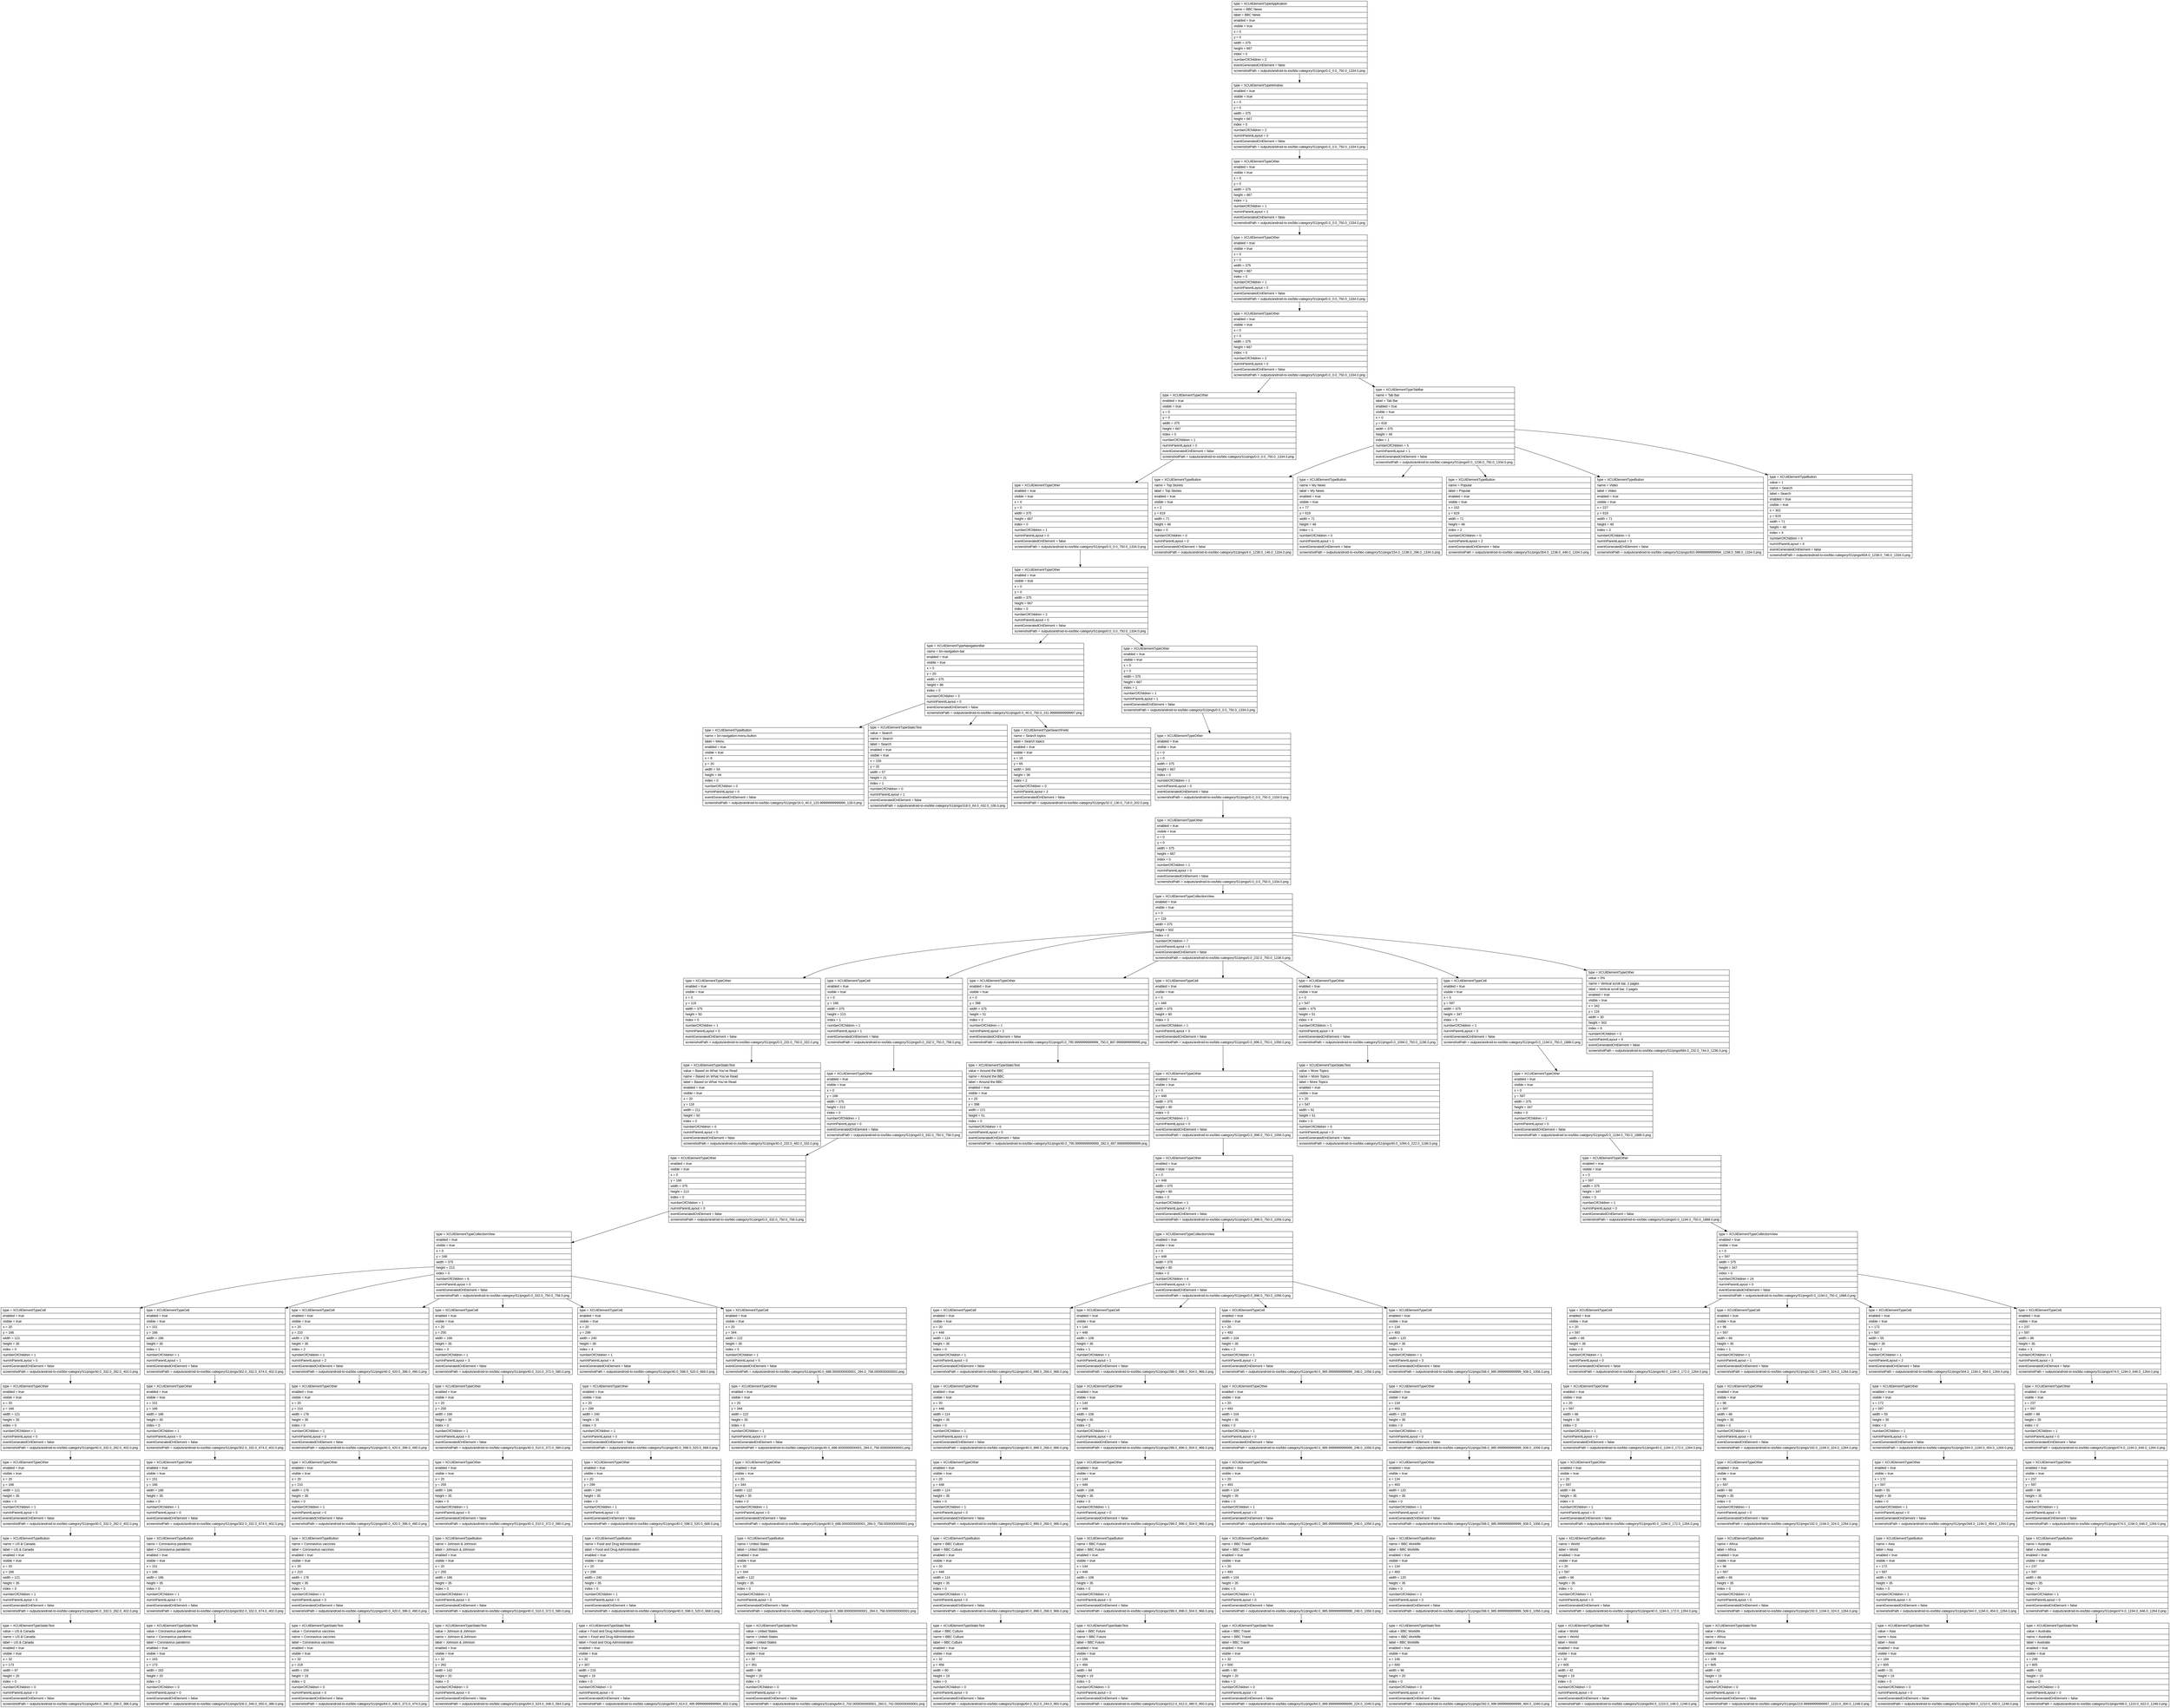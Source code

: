 digraph Layout {

	node [shape=record fontname=Arial];

	0	[label="{type = XCUIElementTypeApplication\l|name = BBC News\l|label = BBC News\l|enabled = true\l|visible = true\l|x = 0\l|y = 0\l|width = 375\l|height = 667\l|index = 0\l|numberOfChildren = 2\l|eventGeneratedOnElement = false \l|screenshotPath = outputs/android-to-ios/bbc-category/S1/pngs/0.0_0.0_750.0_1334.0.png\l}"]
	1	[label="{type = XCUIElementTypeWindow\l|enabled = true\l|visible = true\l|x = 0\l|y = 0\l|width = 375\l|height = 667\l|index = 0\l|numberOfChildren = 2\l|numInParentLayout = 0\l|eventGeneratedOnElement = false \l|screenshotPath = outputs/android-to-ios/bbc-category/S1/pngs/0.0_0.0_750.0_1334.0.png\l}"]
	2	[label="{type = XCUIElementTypeOther\l|enabled = true\l|visible = true\l|x = 0\l|y = 0\l|width = 375\l|height = 667\l|index = 1\l|numberOfChildren = 1\l|numInParentLayout = 1\l|eventGeneratedOnElement = false \l|screenshotPath = outputs/android-to-ios/bbc-category/S1/pngs/0.0_0.0_750.0_1334.0.png\l}"]
	3	[label="{type = XCUIElementTypeOther\l|enabled = true\l|visible = true\l|x = 0\l|y = 0\l|width = 375\l|height = 667\l|index = 0\l|numberOfChildren = 1\l|numInParentLayout = 0\l|eventGeneratedOnElement = false \l|screenshotPath = outputs/android-to-ios/bbc-category/S1/pngs/0.0_0.0_750.0_1334.0.png\l}"]
	4	[label="{type = XCUIElementTypeOther\l|enabled = true\l|visible = true\l|x = 0\l|y = 0\l|width = 375\l|height = 667\l|index = 0\l|numberOfChildren = 2\l|numInParentLayout = 0\l|eventGeneratedOnElement = false \l|screenshotPath = outputs/android-to-ios/bbc-category/S1/pngs/0.0_0.0_750.0_1334.0.png\l}"]
	5	[label="{type = XCUIElementTypeOther\l|enabled = true\l|visible = true\l|x = 0\l|y = 0\l|width = 375\l|height = 667\l|index = 0\l|numberOfChildren = 1\l|numInParentLayout = 0\l|eventGeneratedOnElement = false \l|screenshotPath = outputs/android-to-ios/bbc-category/S1/pngs/0.0_0.0_750.0_1334.0.png\l}"]
	6	[label="{type = XCUIElementTypeTabBar\l|name = Tab Bar\l|label = Tab Bar\l|enabled = true\l|visible = true\l|x = 0\l|y = 618\l|width = 375\l|height = 49\l|index = 1\l|numberOfChildren = 5\l|numInParentLayout = 1\l|eventGeneratedOnElement = false \l|screenshotPath = outputs/android-to-ios/bbc-category/S1/pngs/0.0_1236.0_750.0_1334.0.png\l}"]
	7	[label="{type = XCUIElementTypeOther\l|enabled = true\l|visible = true\l|x = 0\l|y = 0\l|width = 375\l|height = 667\l|index = 0\l|numberOfChildren = 1\l|numInParentLayout = 0\l|eventGeneratedOnElement = false \l|screenshotPath = outputs/android-to-ios/bbc-category/S1/pngs/0.0_0.0_750.0_1334.0.png\l}"]
	8	[label="{type = XCUIElementTypeButton\l|name = Top Stories\l|label = Top Stories\l|enabled = true\l|visible = true\l|x = 2\l|y = 619\l|width = 71\l|height = 48\l|index = 0\l|numberOfChildren = 0\l|numInParentLayout = 0\l|eventGeneratedOnElement = false \l|screenshotPath = outputs/android-to-ios/bbc-category/S1/pngs/4.0_1238.0_146.0_1334.0.png\l}"]
	9	[label="{type = XCUIElementTypeButton\l|name = My News\l|label = My News\l|enabled = true\l|visible = true\l|x = 77\l|y = 619\l|width = 71\l|height = 48\l|index = 1\l|numberOfChildren = 0\l|numInParentLayout = 1\l|eventGeneratedOnElement = false \l|screenshotPath = outputs/android-to-ios/bbc-category/S1/pngs/154.0_1238.0_296.0_1334.0.png\l}"]
	10	[label="{type = XCUIElementTypeButton\l|name = Popular\l|label = Popular\l|enabled = true\l|visible = true\l|x = 152\l|y = 619\l|width = 71\l|height = 48\l|index = 2\l|numberOfChildren = 0\l|numInParentLayout = 2\l|eventGeneratedOnElement = false \l|screenshotPath = outputs/android-to-ios/bbc-category/S1/pngs/304.0_1238.0_446.0_1334.0.png\l}"]
	11	[label="{type = XCUIElementTypeButton\l|name = Video\l|label = Video\l|enabled = true\l|visible = true\l|x = 227\l|y = 619\l|width = 71\l|height = 48\l|index = 3\l|numberOfChildren = 0\l|numInParentLayout = 3\l|eventGeneratedOnElement = false \l|screenshotPath = outputs/android-to-ios/bbc-category/S1/pngs/453.99999999999994_1238.0_596.0_1334.0.png\l}"]
	12	[label="{type = XCUIElementTypeButton\l|value = 1\l|name = Search\l|label = Search\l|enabled = true\l|visible = true\l|x = 302\l|y = 619\l|width = 71\l|height = 48\l|index = 4\l|numberOfChildren = 0\l|numInParentLayout = 4\l|eventGeneratedOnElement = false \l|screenshotPath = outputs/android-to-ios/bbc-category/S1/pngs/604.0_1238.0_746.0_1334.0.png\l}"]
	13	[label="{type = XCUIElementTypeOther\l|enabled = true\l|visible = true\l|x = 0\l|y = 0\l|width = 375\l|height = 667\l|index = 0\l|numberOfChildren = 2\l|numInParentLayout = 0\l|eventGeneratedOnElement = false \l|screenshotPath = outputs/android-to-ios/bbc-category/S1/pngs/0.0_0.0_750.0_1334.0.png\l}"]
	14	[label="{type = XCUIElementTypeNavigationBar\l|name = bn-navigation-bar\l|enabled = true\l|visible = true\l|x = 0\l|y = 20\l|width = 375\l|height = 96\l|index = 0\l|numberOfChildren = 3\l|numInParentLayout = 0\l|eventGeneratedOnElement = false \l|screenshotPath = outputs/android-to-ios/bbc-category/S1/pngs/0.0_40.0_750.0_231.99999999999997.png\l}"]
	15	[label="{type = XCUIElementTypeOther\l|enabled = true\l|visible = true\l|x = 0\l|y = 0\l|width = 375\l|height = 667\l|index = 1\l|numberOfChildren = 1\l|numInParentLayout = 1\l|eventGeneratedOnElement = false \l|screenshotPath = outputs/android-to-ios/bbc-category/S1/pngs/0.0_0.0_750.0_1334.0.png\l}"]
	16	[label="{type = XCUIElementTypeButton\l|name = bn-navigation-menu-button\l|label = Menu\l|enabled = true\l|visible = true\l|x = 8\l|y = 20\l|width = 54\l|height = 44\l|index = 0\l|numberOfChildren = 0\l|numInParentLayout = 0\l|eventGeneratedOnElement = false \l|screenshotPath = outputs/android-to-ios/bbc-category/S1/pngs/16.0_40.0_123.99999999999999_128.0.png\l}"]
	17	[label="{type = XCUIElementTypeStaticText\l|value = Search\l|name = Search\l|label = Search\l|enabled = true\l|visible = true\l|x = 159\l|y = 32\l|width = 57\l|height = 21\l|index = 1\l|numberOfChildren = 0\l|numInParentLayout = 1\l|eventGeneratedOnElement = false \l|screenshotPath = outputs/android-to-ios/bbc-category/S1/pngs/318.0_64.0_432.0_106.0.png\l}"]
	18	[label="{type = XCUIElementTypeSearchField\l|name = Search topics\l|label = Search topics\l|enabled = true\l|visible = true\l|x = 16\l|y = 65\l|width = 343\l|height = 36\l|index = 2\l|numberOfChildren = 0\l|numInParentLayout = 2\l|eventGeneratedOnElement = false \l|screenshotPath = outputs/android-to-ios/bbc-category/S1/pngs/32.0_130.0_718.0_202.0.png\l}"]
	19	[label="{type = XCUIElementTypeOther\l|enabled = true\l|visible = true\l|x = 0\l|y = 0\l|width = 375\l|height = 667\l|index = 0\l|numberOfChildren = 1\l|numInParentLayout = 0\l|eventGeneratedOnElement = false \l|screenshotPath = outputs/android-to-ios/bbc-category/S1/pngs/0.0_0.0_750.0_1334.0.png\l}"]
	20	[label="{type = XCUIElementTypeOther\l|enabled = true\l|visible = true\l|x = 0\l|y = 0\l|width = 375\l|height = 667\l|index = 0\l|numberOfChildren = 1\l|numInParentLayout = 0\l|eventGeneratedOnElement = false \l|screenshotPath = outputs/android-to-ios/bbc-category/S1/pngs/0.0_0.0_750.0_1334.0.png\l}"]
	21	[label="{type = XCUIElementTypeCollectionView\l|enabled = true\l|visible = true\l|x = 0\l|y = 116\l|width = 375\l|height = 502\l|index = 0\l|numberOfChildren = 7\l|numInParentLayout = 0\l|eventGeneratedOnElement = false \l|screenshotPath = outputs/android-to-ios/bbc-category/S1/pngs/0.0_232.0_750.0_1236.0.png\l}"]
	22	[label="{type = XCUIElementTypeOther\l|enabled = true\l|visible = true\l|x = 0\l|y = 116\l|width = 375\l|height = 50\l|index = 0\l|numberOfChildren = 1\l|numInParentLayout = 0\l|eventGeneratedOnElement = false \l|screenshotPath = outputs/android-to-ios/bbc-category/S1/pngs/0.0_232.0_750.0_332.0.png\l}"]
	23	[label="{type = XCUIElementTypeCell\l|enabled = true\l|visible = true\l|x = 0\l|y = 166\l|width = 375\l|height = 213\l|index = 1\l|numberOfChildren = 1\l|numInParentLayout = 1\l|eventGeneratedOnElement = false \l|screenshotPath = outputs/android-to-ios/bbc-category/S1/pngs/0.0_332.0_750.0_758.0.png\l}"]
	24	[label="{type = XCUIElementTypeOther\l|enabled = true\l|visible = true\l|x = 0\l|y = 398\l|width = 375\l|height = 51\l|index = 2\l|numberOfChildren = 1\l|numInParentLayout = 2\l|eventGeneratedOnElement = false \l|screenshotPath = outputs/android-to-ios/bbc-category/S1/pngs/0.0_795.9999999999999_750.0_897.9999999999999.png\l}"]
	25	[label="{type = XCUIElementTypeCell\l|enabled = true\l|visible = true\l|x = 0\l|y = 448\l|width = 375\l|height = 80\l|index = 3\l|numberOfChildren = 1\l|numInParentLayout = 3\l|eventGeneratedOnElement = false \l|screenshotPath = outputs/android-to-ios/bbc-category/S1/pngs/0.0_896.0_750.0_1056.0.png\l}"]
	26	[label="{type = XCUIElementTypeOther\l|enabled = true\l|visible = true\l|x = 0\l|y = 547\l|width = 375\l|height = 51\l|index = 4\l|numberOfChildren = 1\l|numInParentLayout = 4\l|eventGeneratedOnElement = false \l|screenshotPath = outputs/android-to-ios/bbc-category/S1/pngs/0.0_1094.0_750.0_1196.0.png\l}"]
	27	[label="{type = XCUIElementTypeCell\l|enabled = true\l|visible = true\l|x = 0\l|y = 597\l|width = 375\l|height = 347\l|index = 5\l|numberOfChildren = 1\l|numInParentLayout = 5\l|eventGeneratedOnElement = false \l|screenshotPath = outputs/android-to-ios/bbc-category/S1/pngs/0.0_1194.0_750.0_1888.0.png\l}"]
	28	[label="{type = XCUIElementTypeOther\l|value = 0%\l|name = Vertical scroll bar, 2 pages\l|label = Vertical scroll bar, 2 pages\l|enabled = true\l|visible = true\l|x = 342\l|y = 116\l|width = 30\l|height = 502\l|index = 6\l|numberOfChildren = 0\l|numInParentLayout = 6\l|eventGeneratedOnElement = false \l|screenshotPath = outputs/android-to-ios/bbc-category/S1/pngs/684.0_232.0_744.0_1236.0.png\l}"]
	29	[label="{type = XCUIElementTypeStaticText\l|value = Based on What You've Read\l|name = Based on What You've Read\l|label = Based on What You've Read\l|enabled = true\l|visible = true\l|x = 20\l|y = 116\l|width = 211\l|height = 50\l|index = 0\l|numberOfChildren = 0\l|numInParentLayout = 0\l|eventGeneratedOnElement = false \l|screenshotPath = outputs/android-to-ios/bbc-category/S1/pngs/40.0_232.0_462.0_332.0.png\l}"]
	30	[label="{type = XCUIElementTypeOther\l|enabled = true\l|visible = true\l|x = 0\l|y = 166\l|width = 375\l|height = 213\l|index = 0\l|numberOfChildren = 1\l|numInParentLayout = 0\l|eventGeneratedOnElement = false \l|screenshotPath = outputs/android-to-ios/bbc-category/S1/pngs/0.0_332.0_750.0_758.0.png\l}"]
	31	[label="{type = XCUIElementTypeStaticText\l|value = Around the BBC\l|name = Around the BBC\l|label = Around the BBC\l|enabled = true\l|visible = true\l|x = 20\l|y = 398\l|width = 121\l|height = 51\l|index = 0\l|numberOfChildren = 0\l|numInParentLayout = 0\l|eventGeneratedOnElement = false \l|screenshotPath = outputs/android-to-ios/bbc-category/S1/pngs/40.0_795.9999999999999_282.0_897.9999999999999.png\l}"]
	32	[label="{type = XCUIElementTypeOther\l|enabled = true\l|visible = true\l|x = 0\l|y = 448\l|width = 375\l|height = 80\l|index = 0\l|numberOfChildren = 1\l|numInParentLayout = 0\l|eventGeneratedOnElement = false \l|screenshotPath = outputs/android-to-ios/bbc-category/S1/pngs/0.0_896.0_750.0_1056.0.png\l}"]
	33	[label="{type = XCUIElementTypeStaticText\l|value = More Topics\l|name = More Topics\l|label = More Topics\l|enabled = true\l|visible = true\l|x = 20\l|y = 547\l|width = 91\l|height = 51\l|index = 0\l|numberOfChildren = 0\l|numInParentLayout = 0\l|eventGeneratedOnElement = false \l|screenshotPath = outputs/android-to-ios/bbc-category/S1/pngs/40.0_1094.0_222.0_1196.0.png\l}"]
	34	[label="{type = XCUIElementTypeOther\l|enabled = true\l|visible = true\l|x = 0\l|y = 597\l|width = 375\l|height = 347\l|index = 0\l|numberOfChildren = 1\l|numInParentLayout = 0\l|eventGeneratedOnElement = false \l|screenshotPath = outputs/android-to-ios/bbc-category/S1/pngs/0.0_1194.0_750.0_1888.0.png\l}"]
	35	[label="{type = XCUIElementTypeOther\l|enabled = true\l|visible = true\l|x = 0\l|y = 166\l|width = 375\l|height = 213\l|index = 0\l|numberOfChildren = 1\l|numInParentLayout = 0\l|eventGeneratedOnElement = false \l|screenshotPath = outputs/android-to-ios/bbc-category/S1/pngs/0.0_332.0_750.0_758.0.png\l}"]
	36	[label="{type = XCUIElementTypeOther\l|enabled = true\l|visible = true\l|x = 0\l|y = 448\l|width = 375\l|height = 80\l|index = 0\l|numberOfChildren = 1\l|numInParentLayout = 0\l|eventGeneratedOnElement = false \l|screenshotPath = outputs/android-to-ios/bbc-category/S1/pngs/0.0_896.0_750.0_1056.0.png\l}"]
	37	[label="{type = XCUIElementTypeOther\l|enabled = true\l|visible = true\l|x = 0\l|y = 597\l|width = 375\l|height = 347\l|index = 0\l|numberOfChildren = 1\l|numInParentLayout = 0\l|eventGeneratedOnElement = false \l|screenshotPath = outputs/android-to-ios/bbc-category/S1/pngs/0.0_1194.0_750.0_1888.0.png\l}"]
	38	[label="{type = XCUIElementTypeCollectionView\l|enabled = true\l|visible = true\l|x = 0\l|y = 166\l|width = 375\l|height = 213\l|index = 0\l|numberOfChildren = 6\l|numInParentLayout = 0\l|eventGeneratedOnElement = false \l|screenshotPath = outputs/android-to-ios/bbc-category/S1/pngs/0.0_332.0_750.0_758.0.png\l}"]
	39	[label="{type = XCUIElementTypeCollectionView\l|enabled = true\l|visible = true\l|x = 0\l|y = 448\l|width = 375\l|height = 80\l|index = 0\l|numberOfChildren = 4\l|numInParentLayout = 0\l|eventGeneratedOnElement = false \l|screenshotPath = outputs/android-to-ios/bbc-category/S1/pngs/0.0_896.0_750.0_1056.0.png\l}"]
	40	[label="{type = XCUIElementTypeCollectionView\l|enabled = true\l|visible = true\l|x = 0\l|y = 597\l|width = 375\l|height = 347\l|index = 0\l|numberOfChildren = 24\l|numInParentLayout = 0\l|eventGeneratedOnElement = false \l|screenshotPath = outputs/android-to-ios/bbc-category/S1/pngs/0.0_1194.0_750.0_1888.0.png\l}"]
	41	[label="{type = XCUIElementTypeCell\l|enabled = true\l|visible = true\l|x = 20\l|y = 166\l|width = 121\l|height = 35\l|index = 0\l|numberOfChildren = 1\l|numInParentLayout = 0\l|eventGeneratedOnElement = false \l|screenshotPath = outputs/android-to-ios/bbc-category/S1/pngs/40.0_332.0_282.0_402.0.png\l}"]
	42	[label="{type = XCUIElementTypeCell\l|enabled = true\l|visible = true\l|x = 151\l|y = 166\l|width = 186\l|height = 35\l|index = 1\l|numberOfChildren = 1\l|numInParentLayout = 1\l|eventGeneratedOnElement = false \l|screenshotPath = outputs/android-to-ios/bbc-category/S1/pngs/302.0_332.0_674.0_402.0.png\l}"]
	43	[label="{type = XCUIElementTypeCell\l|enabled = true\l|visible = true\l|x = 20\l|y = 210\l|width = 178\l|height = 35\l|index = 2\l|numberOfChildren = 1\l|numInParentLayout = 2\l|eventGeneratedOnElement = false \l|screenshotPath = outputs/android-to-ios/bbc-category/S1/pngs/40.0_420.0_396.0_490.0.png\l}"]
	44	[label="{type = XCUIElementTypeCell\l|enabled = true\l|visible = true\l|x = 20\l|y = 255\l|width = 166\l|height = 35\l|index = 3\l|numberOfChildren = 1\l|numInParentLayout = 3\l|eventGeneratedOnElement = false \l|screenshotPath = outputs/android-to-ios/bbc-category/S1/pngs/40.0_510.0_372.0_580.0.png\l}"]
	45	[label="{type = XCUIElementTypeCell\l|enabled = true\l|visible = true\l|x = 20\l|y = 299\l|width = 240\l|height = 35\l|index = 4\l|numberOfChildren = 1\l|numInParentLayout = 4\l|eventGeneratedOnElement = false \l|screenshotPath = outputs/android-to-ios/bbc-category/S1/pngs/40.0_598.0_520.0_668.0.png\l}"]
	46	[label="{type = XCUIElementTypeCell\l|enabled = true\l|visible = true\l|x = 20\l|y = 344\l|width = 122\l|height = 35\l|index = 5\l|numberOfChildren = 1\l|numInParentLayout = 5\l|eventGeneratedOnElement = false \l|screenshotPath = outputs/android-to-ios/bbc-category/S1/pngs/40.0_688.0000000000001_284.0_758.0000000000001.png\l}"]
	47	[label="{type = XCUIElementTypeCell\l|enabled = true\l|visible = true\l|x = 20\l|y = 448\l|width = 114\l|height = 35\l|index = 0\l|numberOfChildren = 1\l|numInParentLayout = 0\l|eventGeneratedOnElement = false \l|screenshotPath = outputs/android-to-ios/bbc-category/S1/pngs/40.0_896.0_268.0_966.0.png\l}"]
	48	[label="{type = XCUIElementTypeCell\l|enabled = true\l|visible = true\l|x = 144\l|y = 448\l|width = 108\l|height = 35\l|index = 1\l|numberOfChildren = 1\l|numInParentLayout = 1\l|eventGeneratedOnElement = false \l|screenshotPath = outputs/android-to-ios/bbc-category/S1/pngs/288.0_896.0_504.0_966.0.png\l}"]
	49	[label="{type = XCUIElementTypeCell\l|enabled = true\l|visible = true\l|x = 20\l|y = 493\l|width = 104\l|height = 35\l|index = 2\l|numberOfChildren = 1\l|numInParentLayout = 2\l|eventGeneratedOnElement = false \l|screenshotPath = outputs/android-to-ios/bbc-category/S1/pngs/40.0_985.9999999999999_248.0_1056.0.png\l}"]
	50	[label="{type = XCUIElementTypeCell\l|enabled = true\l|visible = true\l|x = 134\l|y = 493\l|width = 120\l|height = 35\l|index = 3\l|numberOfChildren = 1\l|numInParentLayout = 3\l|eventGeneratedOnElement = false \l|screenshotPath = outputs/android-to-ios/bbc-category/S1/pngs/268.0_985.9999999999999_508.0_1056.0.png\l}"]
	51	[label="{type = XCUIElementTypeCell\l|enabled = true\l|visible = true\l|x = 20\l|y = 597\l|width = 66\l|height = 35\l|index = 0\l|numberOfChildren = 1\l|numInParentLayout = 0\l|eventGeneratedOnElement = false \l|screenshotPath = outputs/android-to-ios/bbc-category/S1/pngs/40.0_1194.0_172.0_1264.0.png\l}"]
	52	[label="{type = XCUIElementTypeCell\l|enabled = true\l|visible = true\l|x = 96\l|y = 597\l|width = 66\l|height = 35\l|index = 1\l|numberOfChildren = 1\l|numInParentLayout = 1\l|eventGeneratedOnElement = false \l|screenshotPath = outputs/android-to-ios/bbc-category/S1/pngs/192.0_1194.0_324.0_1264.0.png\l}"]
	53	[label="{type = XCUIElementTypeCell\l|enabled = true\l|visible = true\l|x = 172\l|y = 597\l|width = 55\l|height = 35\l|index = 2\l|numberOfChildren = 1\l|numInParentLayout = 2\l|eventGeneratedOnElement = false \l|screenshotPath = outputs/android-to-ios/bbc-category/S1/pngs/344.0_1194.0_454.0_1264.0.png\l}"]
	54	[label="{type = XCUIElementTypeCell\l|enabled = true\l|visible = true\l|x = 237\l|y = 597\l|width = 86\l|height = 35\l|index = 3\l|numberOfChildren = 1\l|numInParentLayout = 3\l|eventGeneratedOnElement = false \l|screenshotPath = outputs/android-to-ios/bbc-category/S1/pngs/474.0_1194.0_646.0_1264.0.png\l}"]
	55	[label="{type = XCUIElementTypeOther\l|enabled = true\l|visible = true\l|x = 20\l|y = 166\l|width = 121\l|height = 35\l|index = 0\l|numberOfChildren = 1\l|numInParentLayout = 0\l|eventGeneratedOnElement = false \l|screenshotPath = outputs/android-to-ios/bbc-category/S1/pngs/40.0_332.0_282.0_402.0.png\l}"]
	56	[label="{type = XCUIElementTypeOther\l|enabled = true\l|visible = true\l|x = 151\l|y = 166\l|width = 186\l|height = 35\l|index = 0\l|numberOfChildren = 1\l|numInParentLayout = 0\l|eventGeneratedOnElement = false \l|screenshotPath = outputs/android-to-ios/bbc-category/S1/pngs/302.0_332.0_674.0_402.0.png\l}"]
	57	[label="{type = XCUIElementTypeOther\l|enabled = true\l|visible = true\l|x = 20\l|y = 210\l|width = 178\l|height = 35\l|index = 0\l|numberOfChildren = 1\l|numInParentLayout = 0\l|eventGeneratedOnElement = false \l|screenshotPath = outputs/android-to-ios/bbc-category/S1/pngs/40.0_420.0_396.0_490.0.png\l}"]
	58	[label="{type = XCUIElementTypeOther\l|enabled = true\l|visible = true\l|x = 20\l|y = 255\l|width = 166\l|height = 35\l|index = 0\l|numberOfChildren = 1\l|numInParentLayout = 0\l|eventGeneratedOnElement = false \l|screenshotPath = outputs/android-to-ios/bbc-category/S1/pngs/40.0_510.0_372.0_580.0.png\l}"]
	59	[label="{type = XCUIElementTypeOther\l|enabled = true\l|visible = true\l|x = 20\l|y = 299\l|width = 240\l|height = 35\l|index = 0\l|numberOfChildren = 1\l|numInParentLayout = 0\l|eventGeneratedOnElement = false \l|screenshotPath = outputs/android-to-ios/bbc-category/S1/pngs/40.0_598.0_520.0_668.0.png\l}"]
	60	[label="{type = XCUIElementTypeOther\l|enabled = true\l|visible = true\l|x = 20\l|y = 344\l|width = 122\l|height = 35\l|index = 0\l|numberOfChildren = 1\l|numInParentLayout = 0\l|eventGeneratedOnElement = false \l|screenshotPath = outputs/android-to-ios/bbc-category/S1/pngs/40.0_688.0000000000001_284.0_758.0000000000001.png\l}"]
	61	[label="{type = XCUIElementTypeOther\l|enabled = true\l|visible = true\l|x = 20\l|y = 448\l|width = 114\l|height = 35\l|index = 0\l|numberOfChildren = 1\l|numInParentLayout = 0\l|eventGeneratedOnElement = false \l|screenshotPath = outputs/android-to-ios/bbc-category/S1/pngs/40.0_896.0_268.0_966.0.png\l}"]
	62	[label="{type = XCUIElementTypeOther\l|enabled = true\l|visible = true\l|x = 144\l|y = 448\l|width = 108\l|height = 35\l|index = 0\l|numberOfChildren = 1\l|numInParentLayout = 0\l|eventGeneratedOnElement = false \l|screenshotPath = outputs/android-to-ios/bbc-category/S1/pngs/288.0_896.0_504.0_966.0.png\l}"]
	63	[label="{type = XCUIElementTypeOther\l|enabled = true\l|visible = true\l|x = 20\l|y = 493\l|width = 104\l|height = 35\l|index = 0\l|numberOfChildren = 1\l|numInParentLayout = 0\l|eventGeneratedOnElement = false \l|screenshotPath = outputs/android-to-ios/bbc-category/S1/pngs/40.0_985.9999999999999_248.0_1056.0.png\l}"]
	64	[label="{type = XCUIElementTypeOther\l|enabled = true\l|visible = true\l|x = 134\l|y = 493\l|width = 120\l|height = 35\l|index = 0\l|numberOfChildren = 1\l|numInParentLayout = 0\l|eventGeneratedOnElement = false \l|screenshotPath = outputs/android-to-ios/bbc-category/S1/pngs/268.0_985.9999999999999_508.0_1056.0.png\l}"]
	65	[label="{type = XCUIElementTypeOther\l|enabled = true\l|visible = true\l|x = 20\l|y = 597\l|width = 66\l|height = 35\l|index = 0\l|numberOfChildren = 1\l|numInParentLayout = 0\l|eventGeneratedOnElement = false \l|screenshotPath = outputs/android-to-ios/bbc-category/S1/pngs/40.0_1194.0_172.0_1264.0.png\l}"]
	66	[label="{type = XCUIElementTypeOther\l|enabled = true\l|visible = true\l|x = 96\l|y = 597\l|width = 66\l|height = 35\l|index = 0\l|numberOfChildren = 1\l|numInParentLayout = 0\l|eventGeneratedOnElement = false \l|screenshotPath = outputs/android-to-ios/bbc-category/S1/pngs/192.0_1194.0_324.0_1264.0.png\l}"]
	67	[label="{type = XCUIElementTypeOther\l|enabled = true\l|visible = true\l|x = 172\l|y = 597\l|width = 55\l|height = 35\l|index = 0\l|numberOfChildren = 1\l|numInParentLayout = 0\l|eventGeneratedOnElement = false \l|screenshotPath = outputs/android-to-ios/bbc-category/S1/pngs/344.0_1194.0_454.0_1264.0.png\l}"]
	68	[label="{type = XCUIElementTypeOther\l|enabled = true\l|visible = true\l|x = 237\l|y = 597\l|width = 86\l|height = 35\l|index = 0\l|numberOfChildren = 1\l|numInParentLayout = 0\l|eventGeneratedOnElement = false \l|screenshotPath = outputs/android-to-ios/bbc-category/S1/pngs/474.0_1194.0_646.0_1264.0.png\l}"]
	69	[label="{type = XCUIElementTypeOther\l|enabled = true\l|visible = true\l|x = 20\l|y = 166\l|width = 121\l|height = 35\l|index = 0\l|numberOfChildren = 1\l|numInParentLayout = 0\l|eventGeneratedOnElement = false \l|screenshotPath = outputs/android-to-ios/bbc-category/S1/pngs/40.0_332.0_282.0_402.0.png\l}"]
	70	[label="{type = XCUIElementTypeOther\l|enabled = true\l|visible = true\l|x = 151\l|y = 166\l|width = 186\l|height = 35\l|index = 0\l|numberOfChildren = 1\l|numInParentLayout = 0\l|eventGeneratedOnElement = false \l|screenshotPath = outputs/android-to-ios/bbc-category/S1/pngs/302.0_332.0_674.0_402.0.png\l}"]
	71	[label="{type = XCUIElementTypeOther\l|enabled = true\l|visible = true\l|x = 20\l|y = 210\l|width = 178\l|height = 35\l|index = 0\l|numberOfChildren = 1\l|numInParentLayout = 0\l|eventGeneratedOnElement = false \l|screenshotPath = outputs/android-to-ios/bbc-category/S1/pngs/40.0_420.0_396.0_490.0.png\l}"]
	72	[label="{type = XCUIElementTypeOther\l|enabled = true\l|visible = true\l|x = 20\l|y = 255\l|width = 166\l|height = 35\l|index = 0\l|numberOfChildren = 1\l|numInParentLayout = 0\l|eventGeneratedOnElement = false \l|screenshotPath = outputs/android-to-ios/bbc-category/S1/pngs/40.0_510.0_372.0_580.0.png\l}"]
	73	[label="{type = XCUIElementTypeOther\l|enabled = true\l|visible = true\l|x = 20\l|y = 299\l|width = 240\l|height = 35\l|index = 0\l|numberOfChildren = 1\l|numInParentLayout = 0\l|eventGeneratedOnElement = false \l|screenshotPath = outputs/android-to-ios/bbc-category/S1/pngs/40.0_598.0_520.0_668.0.png\l}"]
	74	[label="{type = XCUIElementTypeOther\l|enabled = true\l|visible = true\l|x = 20\l|y = 344\l|width = 122\l|height = 35\l|index = 0\l|numberOfChildren = 1\l|numInParentLayout = 0\l|eventGeneratedOnElement = false \l|screenshotPath = outputs/android-to-ios/bbc-category/S1/pngs/40.0_688.0000000000001_284.0_758.0000000000001.png\l}"]
	75	[label="{type = XCUIElementTypeOther\l|enabled = true\l|visible = true\l|x = 20\l|y = 448\l|width = 114\l|height = 35\l|index = 0\l|numberOfChildren = 1\l|numInParentLayout = 0\l|eventGeneratedOnElement = false \l|screenshotPath = outputs/android-to-ios/bbc-category/S1/pngs/40.0_896.0_268.0_966.0.png\l}"]
	76	[label="{type = XCUIElementTypeOther\l|enabled = true\l|visible = true\l|x = 144\l|y = 448\l|width = 108\l|height = 35\l|index = 0\l|numberOfChildren = 1\l|numInParentLayout = 0\l|eventGeneratedOnElement = false \l|screenshotPath = outputs/android-to-ios/bbc-category/S1/pngs/288.0_896.0_504.0_966.0.png\l}"]
	77	[label="{type = XCUIElementTypeOther\l|enabled = true\l|visible = true\l|x = 20\l|y = 493\l|width = 104\l|height = 35\l|index = 0\l|numberOfChildren = 1\l|numInParentLayout = 0\l|eventGeneratedOnElement = false \l|screenshotPath = outputs/android-to-ios/bbc-category/S1/pngs/40.0_985.9999999999999_248.0_1056.0.png\l}"]
	78	[label="{type = XCUIElementTypeOther\l|enabled = true\l|visible = true\l|x = 134\l|y = 493\l|width = 120\l|height = 35\l|index = 0\l|numberOfChildren = 1\l|numInParentLayout = 0\l|eventGeneratedOnElement = false \l|screenshotPath = outputs/android-to-ios/bbc-category/S1/pngs/268.0_985.9999999999999_508.0_1056.0.png\l}"]
	79	[label="{type = XCUIElementTypeOther\l|enabled = true\l|visible = true\l|x = 20\l|y = 597\l|width = 66\l|height = 35\l|index = 0\l|numberOfChildren = 1\l|numInParentLayout = 0\l|eventGeneratedOnElement = false \l|screenshotPath = outputs/android-to-ios/bbc-category/S1/pngs/40.0_1194.0_172.0_1264.0.png\l}"]
	80	[label="{type = XCUIElementTypeOther\l|enabled = true\l|visible = true\l|x = 96\l|y = 597\l|width = 66\l|height = 35\l|index = 0\l|numberOfChildren = 1\l|numInParentLayout = 0\l|eventGeneratedOnElement = false \l|screenshotPath = outputs/android-to-ios/bbc-category/S1/pngs/192.0_1194.0_324.0_1264.0.png\l}"]
	81	[label="{type = XCUIElementTypeOther\l|enabled = true\l|visible = true\l|x = 172\l|y = 597\l|width = 55\l|height = 35\l|index = 0\l|numberOfChildren = 1\l|numInParentLayout = 0\l|eventGeneratedOnElement = false \l|screenshotPath = outputs/android-to-ios/bbc-category/S1/pngs/344.0_1194.0_454.0_1264.0.png\l}"]
	82	[label="{type = XCUIElementTypeOther\l|enabled = true\l|visible = true\l|x = 237\l|y = 597\l|width = 86\l|height = 35\l|index = 0\l|numberOfChildren = 1\l|numInParentLayout = 0\l|eventGeneratedOnElement = false \l|screenshotPath = outputs/android-to-ios/bbc-category/S1/pngs/474.0_1194.0_646.0_1264.0.png\l}"]
	83	[label="{type = XCUIElementTypeButton\l|name = US & Canada\l|label = US & Canada\l|enabled = true\l|visible = true\l|x = 20\l|y = 166\l|width = 121\l|height = 35\l|index = 0\l|numberOfChildren = 1\l|numInParentLayout = 0\l|eventGeneratedOnElement = false \l|screenshotPath = outputs/android-to-ios/bbc-category/S1/pngs/40.0_332.0_282.0_402.0.png\l}"]
	84	[label="{type = XCUIElementTypeButton\l|name = Coronavirus pandemic\l|label = Coronavirus pandemic\l|enabled = true\l|visible = true\l|x = 151\l|y = 166\l|width = 186\l|height = 35\l|index = 0\l|numberOfChildren = 1\l|numInParentLayout = 0\l|eventGeneratedOnElement = false \l|screenshotPath = outputs/android-to-ios/bbc-category/S1/pngs/302.0_332.0_674.0_402.0.png\l}"]
	85	[label="{type = XCUIElementTypeButton\l|name = Coronavirus vaccines\l|label = Coronavirus vaccines\l|enabled = true\l|visible = true\l|x = 20\l|y = 210\l|width = 178\l|height = 35\l|index = 0\l|numberOfChildren = 1\l|numInParentLayout = 0\l|eventGeneratedOnElement = false \l|screenshotPath = outputs/android-to-ios/bbc-category/S1/pngs/40.0_420.0_396.0_490.0.png\l}"]
	86	[label="{type = XCUIElementTypeButton\l|name = Johnson & Johnson\l|label = Johnson & Johnson\l|enabled = true\l|visible = true\l|x = 20\l|y = 255\l|width = 166\l|height = 35\l|index = 0\l|numberOfChildren = 1\l|numInParentLayout = 0\l|eventGeneratedOnElement = false \l|screenshotPath = outputs/android-to-ios/bbc-category/S1/pngs/40.0_510.0_372.0_580.0.png\l}"]
	87	[label="{type = XCUIElementTypeButton\l|name = Food and Drug Administration\l|label = Food and Drug Administration\l|enabled = true\l|visible = true\l|x = 20\l|y = 299\l|width = 240\l|height = 35\l|index = 0\l|numberOfChildren = 1\l|numInParentLayout = 0\l|eventGeneratedOnElement = false \l|screenshotPath = outputs/android-to-ios/bbc-category/S1/pngs/40.0_598.0_520.0_668.0.png\l}"]
	88	[label="{type = XCUIElementTypeButton\l|name = United States\l|label = United States\l|enabled = true\l|visible = true\l|x = 20\l|y = 344\l|width = 122\l|height = 35\l|index = 0\l|numberOfChildren = 1\l|numInParentLayout = 0\l|eventGeneratedOnElement = false \l|screenshotPath = outputs/android-to-ios/bbc-category/S1/pngs/40.0_688.0000000000001_284.0_758.0000000000001.png\l}"]
	89	[label="{type = XCUIElementTypeButton\l|name = BBC Culture\l|label = BBC Culture\l|enabled = true\l|visible = true\l|x = 20\l|y = 448\l|width = 114\l|height = 35\l|index = 0\l|numberOfChildren = 1\l|numInParentLayout = 0\l|eventGeneratedOnElement = false \l|screenshotPath = outputs/android-to-ios/bbc-category/S1/pngs/40.0_896.0_268.0_966.0.png\l}"]
	90	[label="{type = XCUIElementTypeButton\l|name = BBC Future\l|label = BBC Future\l|enabled = true\l|visible = true\l|x = 144\l|y = 448\l|width = 108\l|height = 35\l|index = 0\l|numberOfChildren = 1\l|numInParentLayout = 0\l|eventGeneratedOnElement = false \l|screenshotPath = outputs/android-to-ios/bbc-category/S1/pngs/288.0_896.0_504.0_966.0.png\l}"]
	91	[label="{type = XCUIElementTypeButton\l|name = BBC Travel\l|label = BBC Travel\l|enabled = true\l|visible = true\l|x = 20\l|y = 493\l|width = 104\l|height = 35\l|index = 0\l|numberOfChildren = 1\l|numInParentLayout = 0\l|eventGeneratedOnElement = false \l|screenshotPath = outputs/android-to-ios/bbc-category/S1/pngs/40.0_985.9999999999999_248.0_1056.0.png\l}"]
	92	[label="{type = XCUIElementTypeButton\l|name = BBC Worklife\l|label = BBC Worklife\l|enabled = true\l|visible = true\l|x = 134\l|y = 493\l|width = 120\l|height = 35\l|index = 0\l|numberOfChildren = 1\l|numInParentLayout = 0\l|eventGeneratedOnElement = false \l|screenshotPath = outputs/android-to-ios/bbc-category/S1/pngs/268.0_985.9999999999999_508.0_1056.0.png\l}"]
	93	[label="{type = XCUIElementTypeButton\l|name = World\l|label = World\l|enabled = true\l|visible = true\l|x = 20\l|y = 597\l|width = 66\l|height = 35\l|index = 0\l|numberOfChildren = 1\l|numInParentLayout = 0\l|eventGeneratedOnElement = false \l|screenshotPath = outputs/android-to-ios/bbc-category/S1/pngs/40.0_1194.0_172.0_1264.0.png\l}"]
	94	[label="{type = XCUIElementTypeButton\l|name = Africa\l|label = Africa\l|enabled = true\l|visible = true\l|x = 96\l|y = 597\l|width = 66\l|height = 35\l|index = 0\l|numberOfChildren = 1\l|numInParentLayout = 0\l|eventGeneratedOnElement = false \l|screenshotPath = outputs/android-to-ios/bbc-category/S1/pngs/192.0_1194.0_324.0_1264.0.png\l}"]
	95	[label="{type = XCUIElementTypeButton\l|name = Asia\l|label = Asia\l|enabled = true\l|visible = true\l|x = 172\l|y = 597\l|width = 55\l|height = 35\l|index = 0\l|numberOfChildren = 1\l|numInParentLayout = 0\l|eventGeneratedOnElement = false \l|screenshotPath = outputs/android-to-ios/bbc-category/S1/pngs/344.0_1194.0_454.0_1264.0.png\l}"]
	96	[label="{type = XCUIElementTypeButton\l|name = Australia\l|label = Australia\l|enabled = true\l|visible = true\l|x = 237\l|y = 597\l|width = 86\l|height = 35\l|index = 0\l|numberOfChildren = 1\l|numInParentLayout = 0\l|eventGeneratedOnElement = false \l|screenshotPath = outputs/android-to-ios/bbc-category/S1/pngs/474.0_1194.0_646.0_1264.0.png\l}"]
	97	[label="{type = XCUIElementTypeStaticText\l|value = US & Canada\l|name = US & Canada\l|label = US & Canada\l|enabled = true\l|visible = true\l|x = 32\l|y = 173\l|width = 97\l|height = 20\l|index = 0\l|numberOfChildren = 0\l|numInParentLayout = 0\l|eventGeneratedOnElement = false \l|screenshotPath = outputs/android-to-ios/bbc-category/S1/pngs/64.0_346.0_258.0_386.0.png\l}"]
	98	[label="{type = XCUIElementTypeStaticText\l|value = Coronavirus pandemic\l|name = Coronavirus pandemic\l|label = Coronavirus pandemic\l|enabled = true\l|visible = true\l|x = 163\l|y = 173\l|width = 162\l|height = 20\l|index = 0\l|numberOfChildren = 0\l|numInParentLayout = 0\l|eventGeneratedOnElement = false \l|screenshotPath = outputs/android-to-ios/bbc-category/S1/pngs/326.0_346.0_650.0_386.0.png\l}"]
	99	[label="{type = XCUIElementTypeStaticText\l|value = Coronavirus vaccines\l|name = Coronavirus vaccines\l|label = Coronavirus vaccines\l|enabled = true\l|visible = true\l|x = 32\l|y = 218\l|width = 154\l|height = 19\l|index = 0\l|numberOfChildren = 0\l|numInParentLayout = 0\l|eventGeneratedOnElement = false \l|screenshotPath = outputs/android-to-ios/bbc-category/S1/pngs/64.0_436.0_372.0_474.0.png\l}"]
	100	[label="{type = XCUIElementTypeStaticText\l|value = Johnson & Johnson\l|name = Johnson & Johnson\l|label = Johnson & Johnson\l|enabled = true\l|visible = true\l|x = 32\l|y = 262\l|width = 142\l|height = 20\l|index = 0\l|numberOfChildren = 0\l|numInParentLayout = 0\l|eventGeneratedOnElement = false \l|screenshotPath = outputs/android-to-ios/bbc-category/S1/pngs/64.0_524.0_348.0_564.0.png\l}"]
	101	[label="{type = XCUIElementTypeStaticText\l|value = Food and Drug Administration\l|name = Food and Drug Administration\l|label = Food and Drug Administration\l|enabled = true\l|visible = true\l|x = 32\l|y = 307\l|width = 216\l|height = 19\l|index = 0\l|numberOfChildren = 0\l|numInParentLayout = 0\l|eventGeneratedOnElement = false \l|screenshotPath = outputs/android-to-ios/bbc-category/S1/pngs/64.0_614.0_495.99999999999994_652.0.png\l}"]
	102	[label="{type = XCUIElementTypeStaticText\l|value = United States\l|name = United States\l|label = United States\l|enabled = true\l|visible = true\l|x = 32\l|y = 351\l|width = 98\l|height = 20\l|index = 0\l|numberOfChildren = 0\l|numInParentLayout = 0\l|eventGeneratedOnElement = false \l|screenshotPath = outputs/android-to-ios/bbc-category/S1/pngs/64.0_702.0000000000001_260.0_742.0000000000001.png\l}"]
	103	[label="{type = XCUIElementTypeStaticText\l|value = BBC Culture\l|name = BBC Culture\l|label = BBC Culture\l|enabled = true\l|visible = true\l|x = 32\l|y = 456\l|width = 90\l|height = 19\l|index = 0\l|numberOfChildren = 0\l|numInParentLayout = 0\l|eventGeneratedOnElement = false \l|screenshotPath = outputs/android-to-ios/bbc-category/S1/pngs/64.0_912.0_244.0_950.0.png\l}"]
	104	[label="{type = XCUIElementTypeStaticText\l|value = BBC Future\l|name = BBC Future\l|label = BBC Future\l|enabled = true\l|visible = true\l|x = 156\l|y = 456\l|width = 84\l|height = 19\l|index = 0\l|numberOfChildren = 0\l|numInParentLayout = 0\l|eventGeneratedOnElement = false \l|screenshotPath = outputs/android-to-ios/bbc-category/S1/pngs/312.0_912.0_480.0_950.0.png\l}"]
	105	[label="{type = XCUIElementTypeStaticText\l|value = BBC Travel\l|name = BBC Travel\l|label = BBC Travel\l|enabled = true\l|visible = true\l|x = 32\l|y = 500\l|width = 80\l|height = 20\l|index = 0\l|numberOfChildren = 0\l|numInParentLayout = 0\l|eventGeneratedOnElement = false \l|screenshotPath = outputs/android-to-ios/bbc-category/S1/pngs/64.0_999.9999999999999_224.0_1040.0.png\l}"]
	106	[label="{type = XCUIElementTypeStaticText\l|value = BBC Worklife\l|name = BBC Worklife\l|label = BBC Worklife\l|enabled = true\l|visible = true\l|x = 146\l|y = 500\l|width = 96\l|height = 20\l|index = 0\l|numberOfChildren = 0\l|numInParentLayout = 0\l|eventGeneratedOnElement = false \l|screenshotPath = outputs/android-to-ios/bbc-category/S1/pngs/292.0_999.9999999999999_484.0_1040.0.png\l}"]
	107	[label="{type = XCUIElementTypeStaticText\l|value = World\l|name = World\l|label = World\l|enabled = true\l|visible = true\l|x = 32\l|y = 605\l|width = 42\l|height = 19\l|index = 0\l|numberOfChildren = 0\l|numInParentLayout = 0\l|eventGeneratedOnElement = false \l|screenshotPath = outputs/android-to-ios/bbc-category/S1/pngs/64.0_1210.0_148.0_1248.0.png\l}"]
	108	[label="{type = XCUIElementTypeStaticText\l|value = Africa\l|name = Africa\l|label = Africa\l|enabled = true\l|visible = true\l|x = 108\l|y = 605\l|width = 42\l|height = 19\l|index = 0\l|numberOfChildren = 0\l|numInParentLayout = 0\l|eventGeneratedOnElement = false \l|screenshotPath = outputs/android-to-ios/bbc-category/S1/pngs/215.99999999999997_1210.0_300.0_1248.0.png\l}"]
	109	[label="{type = XCUIElementTypeStaticText\l|value = Asia\l|name = Asia\l|label = Asia\l|enabled = true\l|visible = true\l|x = 184\l|y = 605\l|width = 31\l|height = 19\l|index = 0\l|numberOfChildren = 0\l|numInParentLayout = 0\l|eventGeneratedOnElement = false \l|screenshotPath = outputs/android-to-ios/bbc-category/S1/pngs/368.0_1210.0_430.0_1248.0.png\l}"]
	110	[label="{type = XCUIElementTypeStaticText\l|value = Australia\l|name = Australia\l|label = Australia\l|enabled = true\l|visible = true\l|x = 249\l|y = 605\l|width = 62\l|height = 19\l|index = 0\l|numberOfChildren = 0\l|numInParentLayout = 0\l|eventGeneratedOnElement = false \l|screenshotPath = outputs/android-to-ios/bbc-category/S1/pngs/498.0_1210.0_622.0_1248.0.png\l}"]


	0 -> 1
	1 -> 2
	2 -> 3
	3 -> 4
	4 -> 5
	4 -> 6
	5 -> 7
	6 -> 8
	6 -> 9
	6 -> 10
	6 -> 11
	6 -> 12
	7 -> 13
	13 -> 14
	13 -> 15
	14 -> 16
	14 -> 17
	14 -> 18
	15 -> 19
	19 -> 20
	20 -> 21
	21 -> 22
	21 -> 23
	21 -> 24
	21 -> 25
	21 -> 26
	21 -> 27
	21 -> 28
	22 -> 29
	23 -> 30
	24 -> 31
	25 -> 32
	26 -> 33
	27 -> 34
	30 -> 35
	32 -> 36
	34 -> 37
	35 -> 38
	36 -> 39
	37 -> 40
	38 -> 41
	38 -> 42
	38 -> 43
	38 -> 44
	38 -> 45
	38 -> 46
	39 -> 47
	39 -> 48
	39 -> 49
	39 -> 50
	40 -> 51
	40 -> 52
	40 -> 53
	40 -> 54
	41 -> 55
	42 -> 56
	43 -> 57
	44 -> 58
	45 -> 59
	46 -> 60
	47 -> 61
	48 -> 62
	49 -> 63
	50 -> 64
	51 -> 65
	52 -> 66
	53 -> 67
	54 -> 68
	55 -> 69
	56 -> 70
	57 -> 71
	58 -> 72
	59 -> 73
	60 -> 74
	61 -> 75
	62 -> 76
	63 -> 77
	64 -> 78
	65 -> 79
	66 -> 80
	67 -> 81
	68 -> 82
	69 -> 83
	70 -> 84
	71 -> 85
	72 -> 86
	73 -> 87
	74 -> 88
	75 -> 89
	76 -> 90
	77 -> 91
	78 -> 92
	79 -> 93
	80 -> 94
	81 -> 95
	82 -> 96
	83 -> 97
	84 -> 98
	85 -> 99
	86 -> 100
	87 -> 101
	88 -> 102
	89 -> 103
	90 -> 104
	91 -> 105
	92 -> 106
	93 -> 107
	94 -> 108
	95 -> 109
	96 -> 110


}